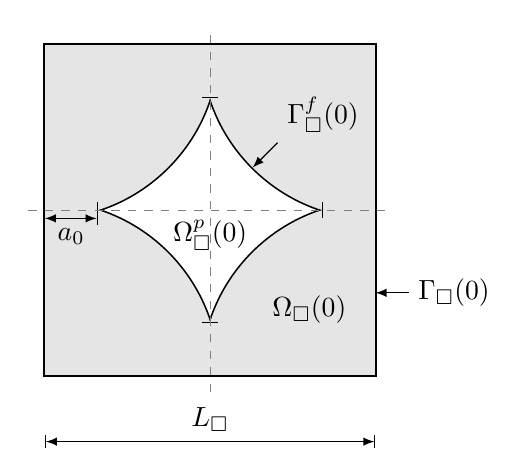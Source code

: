 \begin{tikzpicture}[>=latex,scale=2.1] % Use this to scale the image. Text is always normal-size
  \def\particleradius{1.05} % Adjust this to change the contact size.
  \pgfmathsetmacro{\contactsize}{sqrt(\particleradius^2-1)} % Automatically calculated.
  \begin{scope}[very thick]
  	\draw[clip] (-1,-1) rectangle (1,1);
  	\draw[clip]
  		(-1,-1) circle (\particleradius)
 		( 1,-1) circle (\particleradius)
 		(-1, 1) circle (\particleradius)
   		( 1, 1) circle (\particleradius);
  	\fill[fill=black!10] (-1,-1) rectangle (1,1);
  \end{scope}
  % Markers
  \foreach \q in {0,90,180,270} { \draw[rotate=\q] (1-\contactsize,-0.05) -- +(0,0.1); }
  \draw[dashed,gray] (-1.1,0) -- (1.1,0) (0,-1.1) -- (0,1.1);
  % Annotations
  \node[below] at (0,0) {$\Omega_\Box^p(0)$};
  \draw[|<->|] (-1,-1.4) -- (1,-1.4) node[midway,above] {$L_\Box$};
  \draw[<->|] (-1,-0.05) -- +(\contactsize,0) node[midway,below] {$a_0$};
  \node at (0.6,-0.6) {$\Omega_\Box(0)$};
  \draw[<-] (1,-0.5) -- +(0.2,0) node[right] {$\Gamma_\Box(0)$};
  \draw[<-] (1,1) ++(-135:\particleradius) -- +(0.15,0.15) node[above right] {$\Gamma_\Box^f(0)$};
  
  %\draw[use as bounding box] (-1.7,-1.5) rectangle (1.7,1.1);
  %\useasboundingbox (-1.7,-1.5) (1.7,1.1);
  % Transformation arrow (makes the picture very unaligned)
  %\draw[->] (1.5,0) to[out=45,in=-150] (2,0);% +(135:0.1) -- (2,0) -- +(-135:0.1);
\end{tikzpicture}
